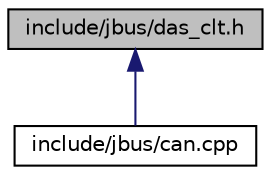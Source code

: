 digraph "include/jbus/das_clt.h"
{
  edge [fontname="Helvetica",fontsize="10",labelfontname="Helvetica",labelfontsize="10"];
  node [fontname="Helvetica",fontsize="10",shape=record];
  Node2 [label="include/jbus/das_clt.h",height=0.2,width=0.4,color="black", fillcolor="grey75", style="filled", fontcolor="black"];
  Node2 -> Node3 [dir="back",color="midnightblue",fontsize="10",style="solid",fontname="Helvetica"];
  Node3 [label="include/jbus/can.cpp",height=0.2,width=0.4,color="black", fillcolor="white", style="filled",URL="$can_8cpp.html"];
}
